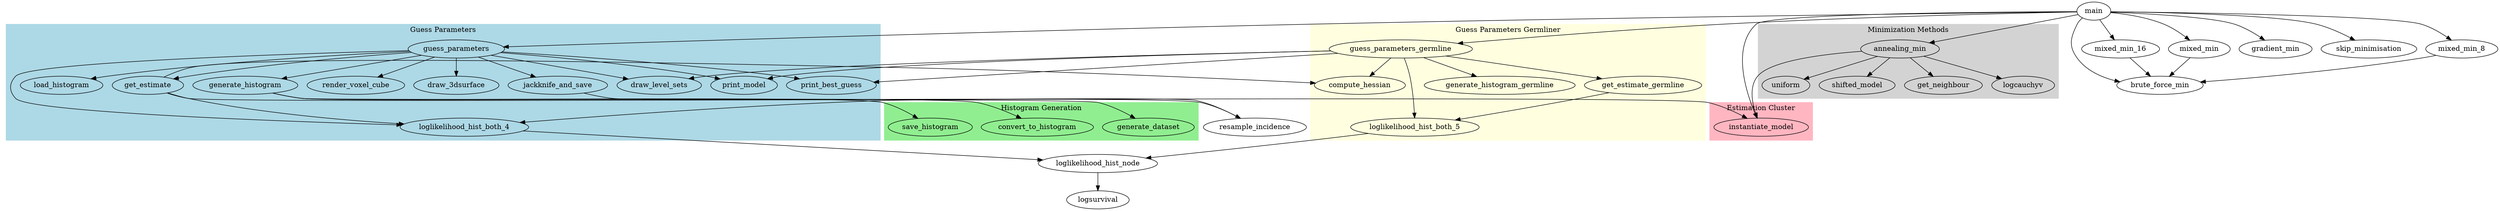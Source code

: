 digraph function_call_graph {
    // Main function
    main -> guess_parameters;
    main -> guess_parameters_germline;
    main -> skip_minimisation;
    main -> mixed_min_16;
    main -> mixed_min_8;
    main -> mixed_min;
    main -> gradient_min;
    main -> brute_force_min;
    main -> annealing_min;
    main -> instantiate_model;

    // Cluster for guess_parameters
    subgraph cluster_guess_parameters {
        label = "Guess Parameters";
        color = lightblue;
        style = filled;

        guess_parameters -> generate_histogram;
        guess_parameters -> get_estimate;
        guess_parameters -> print_best_guess;
        guess_parameters -> render_voxel_cube;
        guess_parameters -> draw_3dsurface;
        guess_parameters -> draw_level_sets;
        guess_parameters -> jackknife_and_save;
        guess_parameters -> load_histogram;
        guess_parameters -> print_model;
        guess_parameters -> loglikelihood_hist_both_4;
    }

    // Cluster for guess_parameters_germline
    subgraph cluster_guess_parameters_germline {
        label = "Guess Parameters Germliner";
        color = lightyellow;
        style = filled;

        guess_parameters_germline -> generate_histogram_germline;
        guess_parameters_germline -> get_estimate_germline;
        guess_parameters_germline -> print_best_guess;
        guess_parameters_germline -> draw_level_sets;
        guess_parameters_germline -> print_model;
        guess_parameters_germline -> compute_hessian;
        guess_parameters_germline -> loglikelihood_hist_both_5;
    }

    // Cluster for generate_histogram
    subgraph cluster_generate_histogram {
        label = "Histogram Generation";
        color = lightgreen;
        style = filled;

        generate_histogram -> save_histogram;
        generate_histogram -> generate_dataset;
        generate_histogram -> convert_to_histogram;
    }

    // Cluster for get_estimate
    subgraph cluster_get_estimate {
        label = "Estimation Cluster";
        color = lightpink;
        style = filled;

        get_estimate -> compute_hessian;
        get_estimate -> instantiate_model;
        get_estimate -> loglikelihood_hist_both_4
;
    }

    // Cluster for annealing_min
    subgraph cluster_minimization {
        label = "Minimization Methods";
        color = lightgray;
        style = filled;

        annealing_min -> get_neighbour;
        annealing_min -> logcauchyv;
        annealing_min -> instantiate_model;
        annealing_min -> uniform;
        annealing_min -> shifted_model;
    }

    // individual connections
    loglikelihood_hist_both_4 -> loglikelihood_hist_node;
    loglikelihood_hist_both_5 -> loglikelihood_hist_node;
    loglikelihood_hist_node -> logsurvival;
    jackknife_and_save      -> resample_incidence;
    resample_incidence      -> loglikelihood_hist_both_4;
    get_estimate_germline   -> loglikelihood_hist_both_5;
    mixed_min               -> brute_force_min;
    mixed_min_8             -> brute_force_min;
    mixed_min_16            -> brute_force_min;
}


